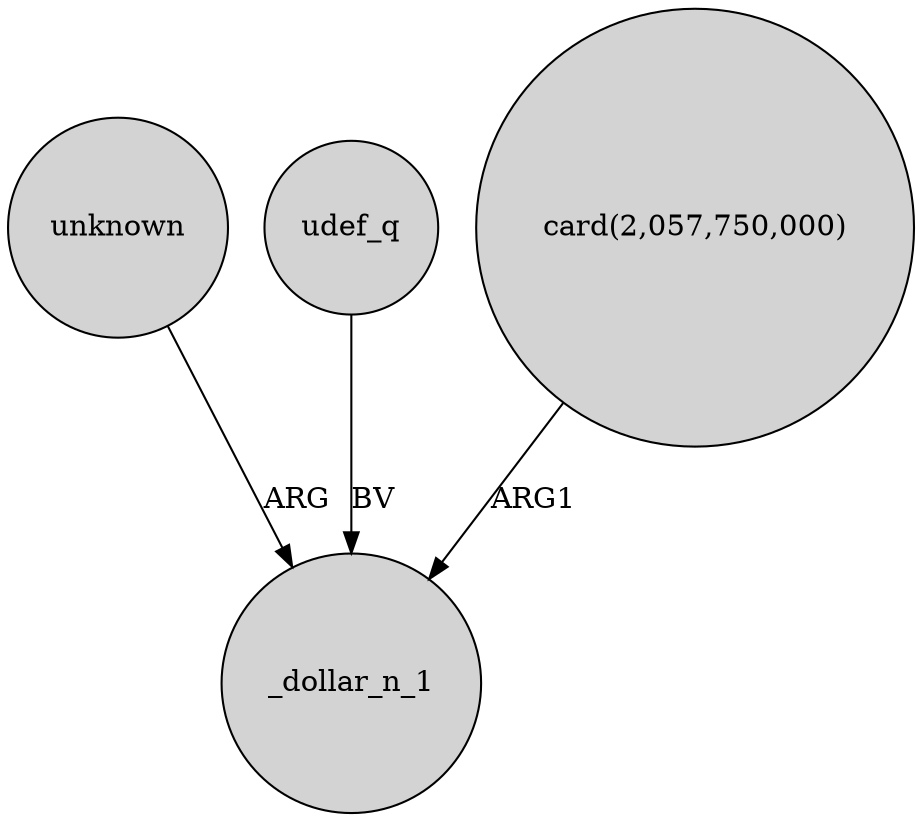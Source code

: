 digraph {
	node [shape=circle style=filled]
	unknown -> _dollar_n_1 [label=ARG]
	udef_q -> _dollar_n_1 [label=BV]
	"card(2,057,750,000)" -> _dollar_n_1 [label=ARG1]
}
